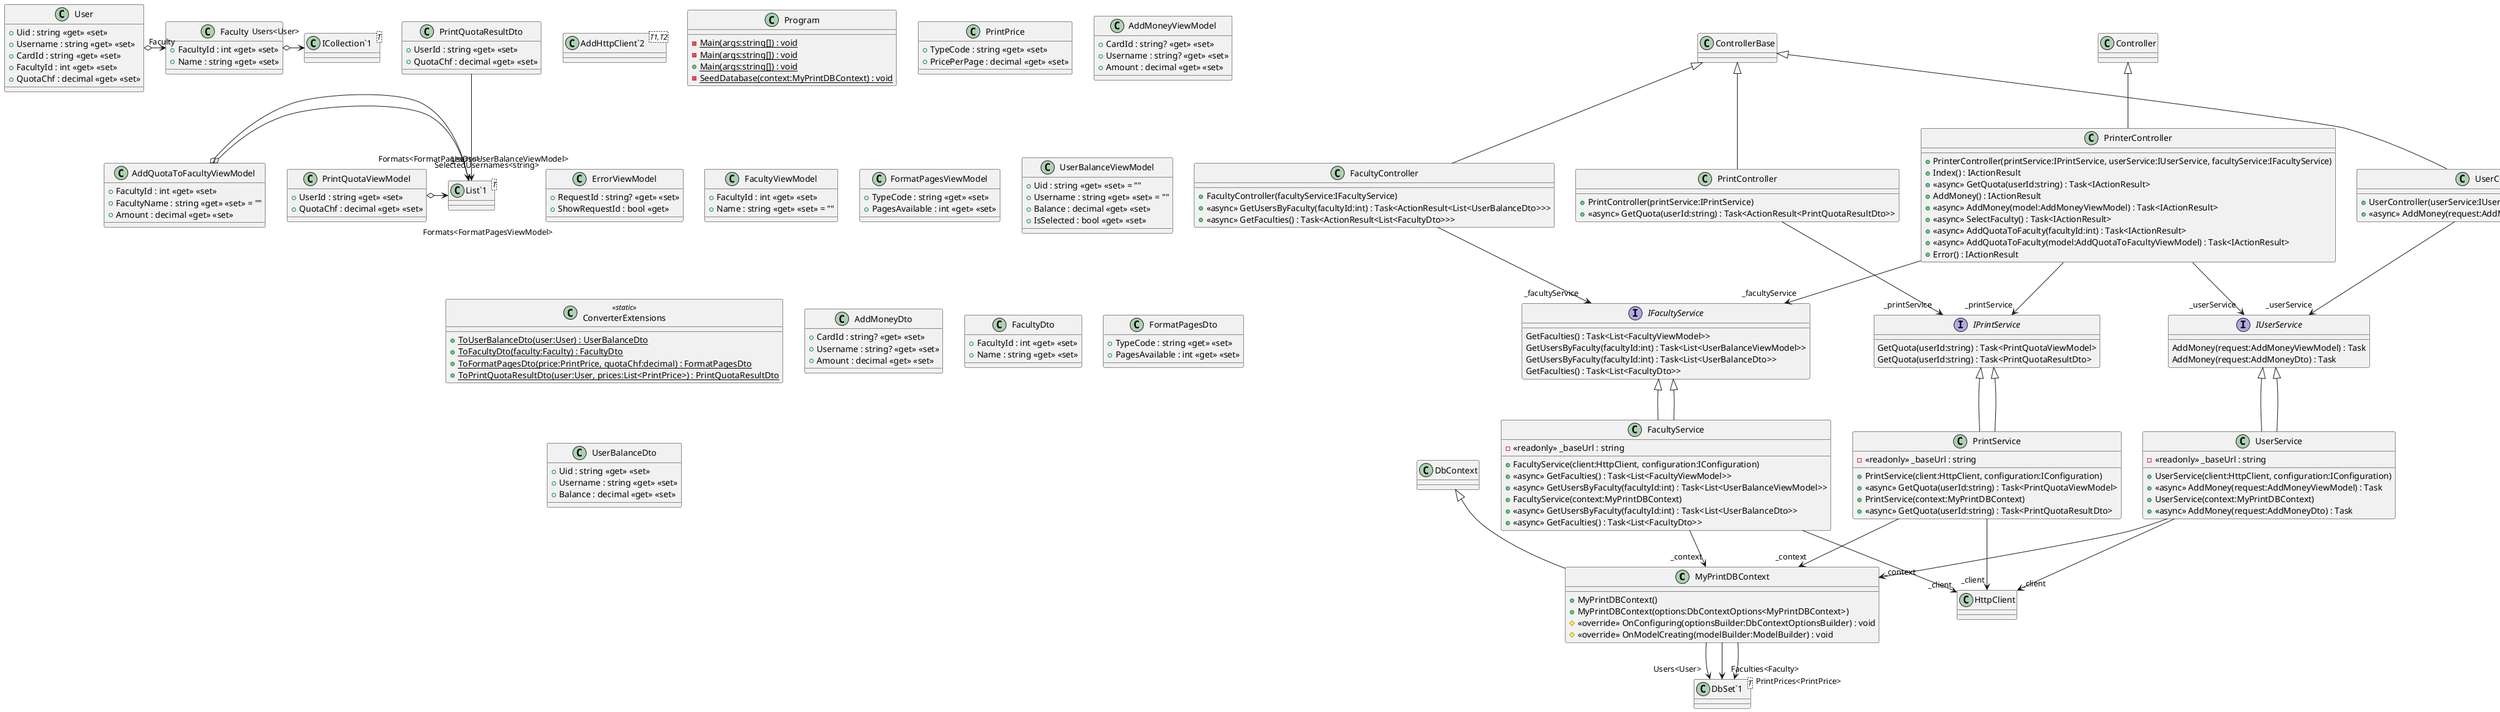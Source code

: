 @startuml
class MyPrintDBContext {
    + MyPrintDBContext()
    + MyPrintDBContext(options:DbContextOptions<MyPrintDBContext>)
    # <<override>> OnConfiguring(optionsBuilder:DbContextOptionsBuilder) : void
    # <<override>> OnModelCreating(modelBuilder:ModelBuilder) : void
}
class "DbSet`1"<T> {
}
DbContext <|-- MyPrintDBContext
MyPrintDBContext --> "Users<User>" "DbSet`1"
MyPrintDBContext --> "Faculties<Faculty>" "DbSet`1"
MyPrintDBContext --> "PrintPrices<PrintPrice>" "DbSet`1"
class "AddHttpClient`2"<T1,T2> {
}
class Program {
    {static} - Main(args:string[]) : void
}
class Program {
    {static} - Main(args:string[]) : void
}
class Program {
    + {static} Main(args:string[]) : void
    {static} - SeedDatabase(context:MyPrintDBContext) : void
}
class InitialCreate <<partial>> {
    # <<override>> Up(migrationBuilder:MigrationBuilder) : void
    # <<override>> Down(migrationBuilder:MigrationBuilder) : void
}
Migration <|-- InitialCreate
class InitialCreate <<partial>> {
    # <<override>> BuildTargetModel(modelBuilder:ModelBuilder) : void
}
class MyPrintDBContextModelSnapshot <<partial>> {
    # <<override>> BuildModel(modelBuilder:ModelBuilder) : void
}
ModelSnapshot <|-- MyPrintDBContextModelSnapshot
class Faculty {
    + FacultyId : int <<get>> <<set>>
    + Name : string <<get>> <<set>>
}
class "ICollection`1"<T> {
}
Faculty o-> "Users<User>" "ICollection`1"
class PrintPrice {
    + TypeCode : string <<get>> <<set>>
    + PricePerPage : decimal <<get>> <<set>>
}
class User {
    + Uid : string <<get>> <<set>>
    + Username : string <<get>> <<set>>
    + CardId : string <<get>> <<set>>
    + FacultyId : int <<get>> <<set>>
    + QuotaChf : decimal <<get>> <<set>>
}
User o-> "Faculty" Faculty
class PrinterController {
    + PrinterController(printService:IPrintService, userService:IUserService, facultyService:IFacultyService)
    + Index() : IActionResult
    + <<async>> GetQuota(userId:string) : Task<IActionResult>
    + AddMoney() : IActionResult
    + <<async>> AddMoney(model:AddMoneyViewModel) : Task<IActionResult>
    + <<async>> SelectFaculty() : Task<IActionResult>
    + <<async>> AddQuotaToFaculty(facultyId:int) : Task<IActionResult>
    + <<async>> AddQuotaToFaculty(model:AddQuotaToFacultyViewModel) : Task<IActionResult>
    + Error() : IActionResult
}
Controller <|-- PrinterController
PrinterController --> "_userService" IUserService
PrinterController --> "_printService" IPrintService
PrinterController --> "_facultyService" IFacultyService
class AddMoneyViewModel {
    + CardId : string? <<get>> <<set>>
    + Username : string? <<get>> <<set>>
    + Amount : decimal <<get>> <<set>>
}
class AddQuotaToFacultyViewModel {
    + FacultyId : int <<get>> <<set>>
    + FacultyName : string <<get>> <<set>> = ""
    + Amount : decimal <<get>> <<set>>
}
class "List`1"<T> {
}
AddQuotaToFacultyViewModel o-> "Users<UserBalanceViewModel>" "List`1"
AddQuotaToFacultyViewModel o-> "SelectedUsernames<string>" "List`1"
class ErrorViewModel {
    + RequestId : string? <<get>> <<set>>
    + ShowRequestId : bool <<get>>
}
class FacultyViewModel {
    + FacultyId : int <<get>> <<set>>
    + Name : string <<get>> <<set>> = ""
}
class PrintQuotaViewModel {
    + UserId : string <<get>> <<set>>
    + QuotaChf : decimal <<get>> <<set>>
}
class FormatPagesViewModel {
    + TypeCode : string <<get>> <<set>>
    + PagesAvailable : int <<get>> <<set>>
}
class "List`1"<T> {
}
PrintQuotaViewModel o-> "Formats<FormatPagesViewModel>" "List`1"
class UserBalanceViewModel {
    + Uid : string <<get>> <<set>> = ""
    + Username : string <<get>> <<set>> = ""
    + Balance : decimal <<get>> <<set>>
    + IsSelected : bool <<get>> <<set>>
}
class FacultyService {
    - <<readonly>> _baseUrl : string
    + FacultyService(client:HttpClient, configuration:IConfiguration)
    + <<async>> GetFaculties() : Task<List<FacultyViewModel>>
    + <<async>> GetUsersByFaculty(facultyId:int) : Task<List<UserBalanceViewModel>>
}
IFacultyService <|-- FacultyService
FacultyService --> "_client" HttpClient
interface IFacultyService {
    GetFaculties() : Task<List<FacultyViewModel>>
    GetUsersByFaculty(facultyId:int) : Task<List<UserBalanceViewModel>>
}
interface IPrintService {
    GetQuota(userId:string) : Task<PrintQuotaViewModel>
}
interface IUserService {
    AddMoney(request:AddMoneyViewModel) : Task
}
class PrintService {
    - <<readonly>> _baseUrl : string
    + PrintService(client:HttpClient, configuration:IConfiguration)
    + <<async>> GetQuota(userId:string) : Task<PrintQuotaViewModel>
}
IPrintService <|-- PrintService
PrintService --> "_client" HttpClient
class UserService {
    - <<readonly>> _baseUrl : string
    + UserService(client:HttpClient, configuration:IConfiguration)
    + <<async>> AddMoney(request:AddMoneyViewModel) : Task
}
IUserService <|-- UserService
UserService --> "_client" HttpClient
class FacultyController {
    + FacultyController(facultyService:IFacultyService)
    + <<async>> GetUsersByFaculty(facultyId:int) : Task<ActionResult<List<UserBalanceDto>>>
    + <<async>> GetFaculties() : Task<ActionResult<List<FacultyDto>>>
}
ControllerBase <|-- FacultyController
FacultyController --> "_facultyService" IFacultyService
class PrintController {
    + PrintController(printService:IPrintService)
    + <<async>> GetQuota(userId:string) : Task<ActionResult<PrintQuotaResultDto>>
}
ControllerBase <|-- PrintController
PrintController --> "_printService" IPrintService
class UserController {
    + UserController(userService:IUserService)
    + <<async>> AddMoney(request:AddMoneyDto) : Task<IActionResult>
}
ControllerBase <|-- UserController
UserController --> "_userService" IUserService
class ConverterExtensions <<static>> {
    + {static} ToUserBalanceDto(user:User) : UserBalanceDto
    + {static} ToFacultyDto(faculty:Faculty) : FacultyDto
    + {static} ToFormatPagesDto(price:PrintPrice, quotaChf:decimal) : FormatPagesDto
    + {static} ToPrintQuotaResultDto(user:User, prices:List<PrintPrice>) : PrintQuotaResultDto
}
class AddMoneyDto {
    + CardId : string? <<get>> <<set>>
    + Username : string? <<get>> <<set>>
    + Amount : decimal <<get>> <<set>>
}
class FacultyDto {
    + FacultyId : int <<get>> <<set>>
    + Name : string <<get>> <<set>>
}
class FormatPagesDto {
    + TypeCode : string <<get>> <<set>>
    + PagesAvailable : int <<get>> <<set>>
}
class PrintQuotaResultDto {
    + UserId : string <<get>> <<set>>
    + QuotaChf : decimal <<get>> <<set>>
}
class "List`1"<T> {
}
PrintQuotaResultDto --> "Formats<FormatPagesDto>" "List`1"
class UserBalanceDto {
    + Uid : string <<get>> <<set>>
    + Username : string <<get>> <<set>>
    + Balance : decimal <<get>> <<set>>
}
class FacultyService {
    + FacultyService(context:MyPrintDBContext)
    + <<async>> GetUsersByFaculty(facultyId:int) : Task<List<UserBalanceDto>>
    + <<async>> GetFaculties() : Task<List<FacultyDto>>
}
IFacultyService <|-- FacultyService
FacultyService --> "_context" MyPrintDBContext
interface IFacultyService {
    GetUsersByFaculty(facultyId:int) : Task<List<UserBalanceDto>>
    GetFaculties() : Task<List<FacultyDto>>
}
interface IPrintService {
    GetQuota(userId:string) : Task<PrintQuotaResultDto>
}
interface IUserService {
    AddMoney(request:AddMoneyDto) : Task
}
class PrintService {
    + PrintService(context:MyPrintDBContext)
    + <<async>> GetQuota(userId:string) : Task<PrintQuotaResultDto>
}
IPrintService <|-- PrintService
PrintService --> "_context" MyPrintDBContext
class UserService {
    + UserService(context:MyPrintDBContext)
    + <<async>> AddMoney(request:AddMoneyDto) : Task
}
IUserService <|-- UserService
UserService --> "_context" MyPrintDBContext
@enduml
